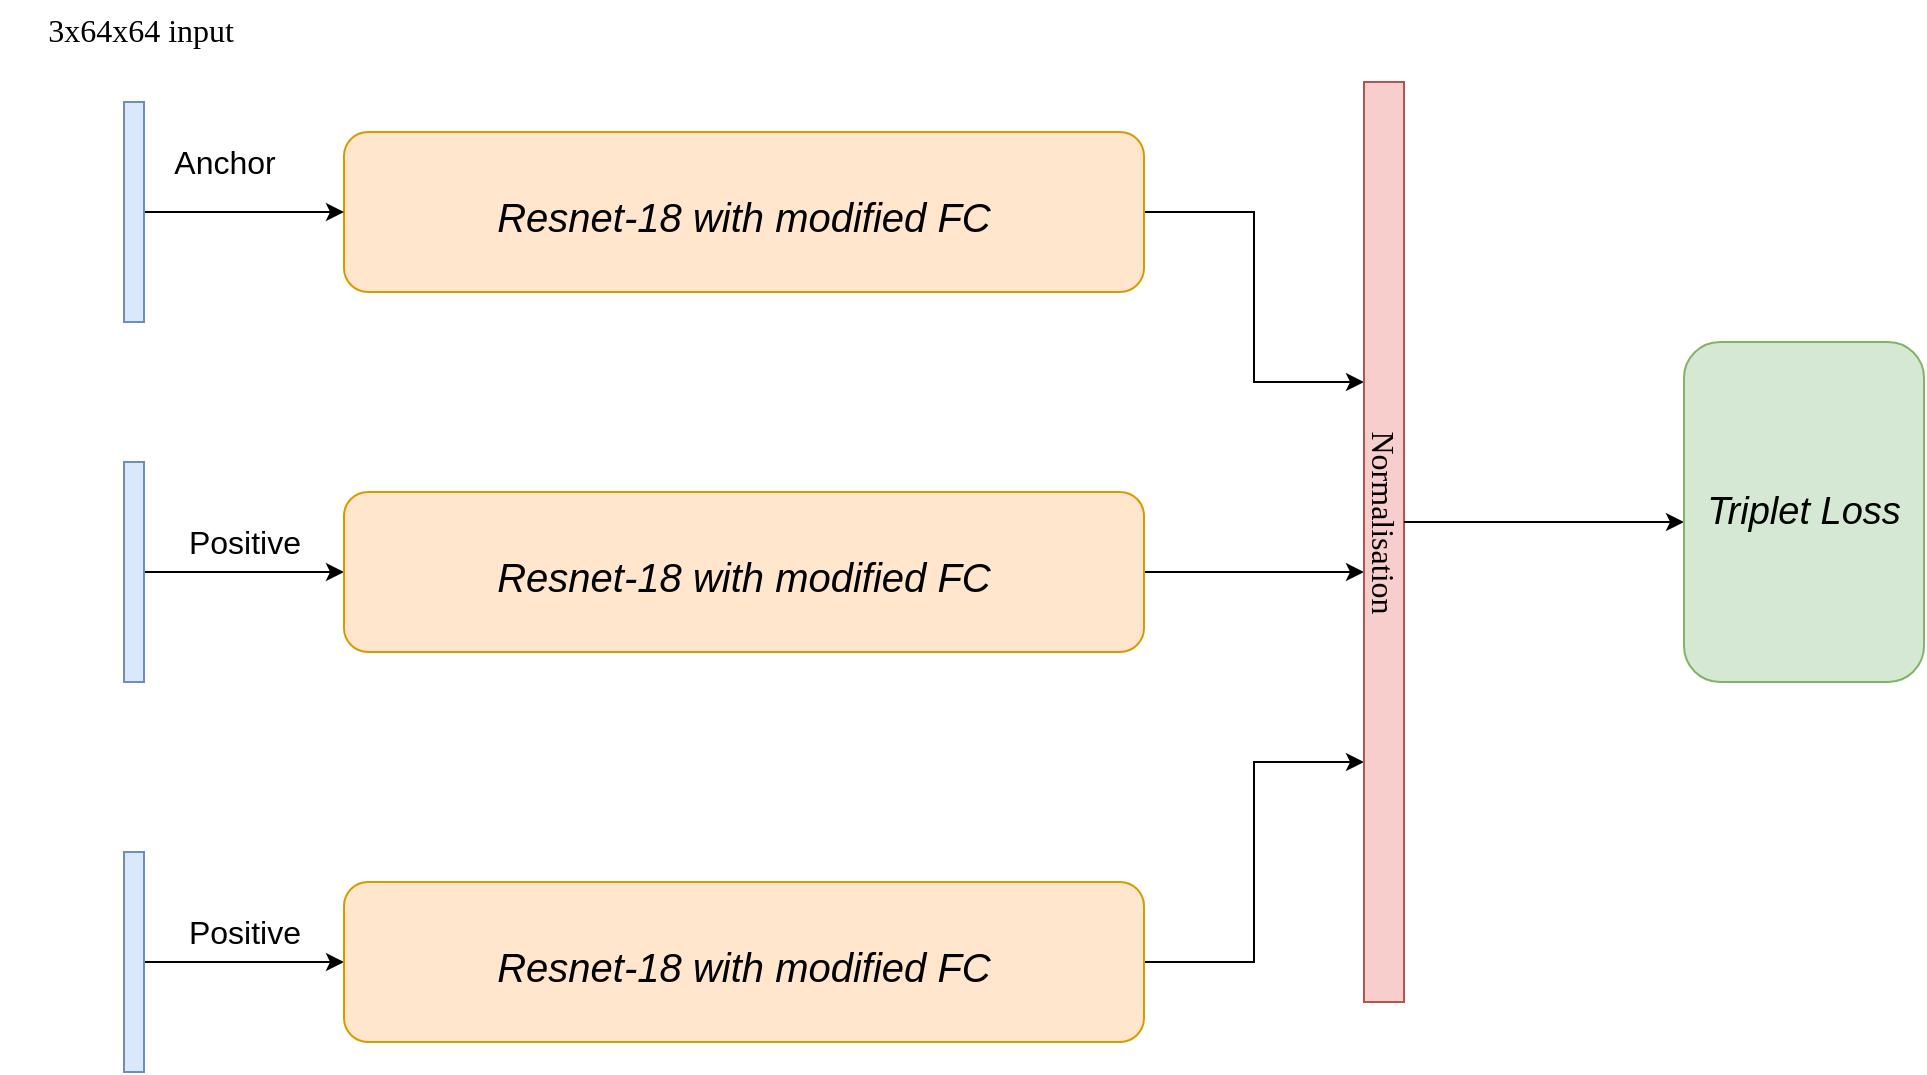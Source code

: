 <mxfile version="20.7.4" type="github">
  <diagram id="N1HtW-ULxWURj5wqntlc" name="第 1 页">
    <mxGraphModel dx="1050" dy="634" grid="0" gridSize="10" guides="1" tooltips="1" connect="1" arrows="1" fold="1" page="1" pageScale="1" pageWidth="1169" pageHeight="1654" math="0" shadow="0">
      <root>
        <mxCell id="0" />
        <mxCell id="1" parent="0" />
        <mxCell id="0T-XDhH-nBM5BwNSj58K-20" value="" style="edgeStyle=orthogonalEdgeStyle;rounded=0;orthogonalLoop=1;jettySize=auto;html=1;fontFamily=Verdana;fontSize=16;" edge="1" parent="1" source="0T-XDhH-nBM5BwNSj58K-1" target="0T-XDhH-nBM5BwNSj58K-16">
          <mxGeometry relative="1" as="geometry">
            <Array as="points">
              <mxPoint x="712" y="273" />
              <mxPoint x="712" y="358" />
            </Array>
          </mxGeometry>
        </mxCell>
        <mxCell id="0T-XDhH-nBM5BwNSj58K-1" value="&lt;font style=&quot;font-size: 29px;&quot;&gt;&lt;i style=&quot;font-size: 20px;&quot;&gt;Resnet-18 with modified FC&lt;font style=&quot;font-size: 16px;&quot;&gt; &lt;br&gt;&lt;/font&gt;&lt;/i&gt;&lt;/font&gt;" style="rounded=1;whiteSpace=wrap;html=1;fillColor=#ffe6cc;strokeColor=#d79b00;" vertex="1" parent="1">
          <mxGeometry x="257" y="233" width="400" height="80" as="geometry" />
        </mxCell>
        <mxCell id="0T-XDhH-nBM5BwNSj58K-3" value="" style="edgeStyle=orthogonalEdgeStyle;rounded=0;orthogonalLoop=1;jettySize=auto;html=1;fontSize=16;" edge="1" parent="1" source="0T-XDhH-nBM5BwNSj58K-2" target="0T-XDhH-nBM5BwNSj58K-1">
          <mxGeometry relative="1" as="geometry" />
        </mxCell>
        <mxCell id="0T-XDhH-nBM5BwNSj58K-2" value="" style="rounded=0;whiteSpace=wrap;html=1;fillColor=#dae8fc;strokeColor=#6c8ebf;" vertex="1" parent="1">
          <mxGeometry x="147" y="218" width="10" height="110" as="geometry" />
        </mxCell>
        <mxCell id="0T-XDhH-nBM5BwNSj58K-5" value="Anchor" style="text;html=1;align=center;verticalAlign=middle;resizable=0;points=[];autosize=1;strokeColor=none;fillColor=none;fontSize=16;" vertex="1" parent="1">
          <mxGeometry x="162" y="233" width="70" height="30" as="geometry" />
        </mxCell>
        <mxCell id="0T-XDhH-nBM5BwNSj58K-10" value="" style="edgeStyle=orthogonalEdgeStyle;rounded=0;orthogonalLoop=1;jettySize=auto;html=1;fontSize=16;" edge="1" parent="1" source="0T-XDhH-nBM5BwNSj58K-6" target="0T-XDhH-nBM5BwNSj58K-9">
          <mxGeometry relative="1" as="geometry" />
        </mxCell>
        <mxCell id="0T-XDhH-nBM5BwNSj58K-6" value="" style="rounded=0;whiteSpace=wrap;html=1;fontSize=16;fillColor=#dae8fc;strokeColor=#6c8ebf;" vertex="1" parent="1">
          <mxGeometry x="147" y="398" width="10" height="110" as="geometry" />
        </mxCell>
        <mxCell id="0T-XDhH-nBM5BwNSj58K-21" value="" style="edgeStyle=orthogonalEdgeStyle;rounded=0;orthogonalLoop=1;jettySize=auto;html=1;fontFamily=Verdana;fontSize=16;" edge="1" parent="1" source="0T-XDhH-nBM5BwNSj58K-9">
          <mxGeometry relative="1" as="geometry">
            <mxPoint x="767" y="453" as="targetPoint" />
          </mxGeometry>
        </mxCell>
        <mxCell id="0T-XDhH-nBM5BwNSj58K-9" value="&lt;font style=&quot;font-size: 29px;&quot;&gt;&lt;i style=&quot;font-size: 20px;&quot;&gt;Resnet-18 with modified FC&lt;font style=&quot;font-size: 16px;&quot;&gt; &lt;br&gt;&lt;/font&gt;&lt;/i&gt;&lt;/font&gt;" style="rounded=1;whiteSpace=wrap;html=1;fillColor=#ffe6cc;strokeColor=#d79b00;" vertex="1" parent="1">
          <mxGeometry x="257" y="413" width="400" height="80" as="geometry" />
        </mxCell>
        <mxCell id="0T-XDhH-nBM5BwNSj58K-11" value="Positive" style="text;html=1;align=center;verticalAlign=middle;resizable=0;points=[];autosize=1;strokeColor=none;fillColor=none;fontSize=16;" vertex="1" parent="1">
          <mxGeometry x="167" y="423" width="80" height="30" as="geometry" />
        </mxCell>
        <mxCell id="0T-XDhH-nBM5BwNSj58K-12" value="" style="edgeStyle=orthogonalEdgeStyle;rounded=0;orthogonalLoop=1;jettySize=auto;html=1;fontSize=16;" edge="1" source="0T-XDhH-nBM5BwNSj58K-13" target="0T-XDhH-nBM5BwNSj58K-14" parent="1">
          <mxGeometry relative="1" as="geometry" />
        </mxCell>
        <mxCell id="0T-XDhH-nBM5BwNSj58K-13" value="" style="rounded=0;whiteSpace=wrap;html=1;fontSize=16;fillColor=#dae8fc;strokeColor=#6c8ebf;" vertex="1" parent="1">
          <mxGeometry x="147" y="593" width="10" height="110" as="geometry" />
        </mxCell>
        <mxCell id="0T-XDhH-nBM5BwNSj58K-22" value="" style="edgeStyle=orthogonalEdgeStyle;rounded=0;orthogonalLoop=1;jettySize=auto;html=1;fontFamily=Verdana;fontSize=16;" edge="1" parent="1" source="0T-XDhH-nBM5BwNSj58K-14" target="0T-XDhH-nBM5BwNSj58K-16">
          <mxGeometry x="0.094" relative="1" as="geometry">
            <Array as="points">
              <mxPoint x="712" y="648" />
              <mxPoint x="712" y="548" />
            </Array>
            <mxPoint as="offset" />
          </mxGeometry>
        </mxCell>
        <mxCell id="0T-XDhH-nBM5BwNSj58K-14" value="&lt;font style=&quot;font-size: 29px;&quot;&gt;&lt;i style=&quot;font-size: 20px;&quot;&gt;Resnet-18 with modified FC&lt;font style=&quot;font-size: 16px;&quot;&gt; &lt;br&gt;&lt;/font&gt;&lt;/i&gt;&lt;/font&gt;" style="rounded=1;whiteSpace=wrap;html=1;fillColor=#ffe6cc;strokeColor=#d79b00;" vertex="1" parent="1">
          <mxGeometry x="257" y="608" width="400" height="80" as="geometry" />
        </mxCell>
        <mxCell id="0T-XDhH-nBM5BwNSj58K-15" value="Positive" style="text;html=1;align=center;verticalAlign=middle;resizable=0;points=[];autosize=1;strokeColor=none;fillColor=none;fontSize=16;" vertex="1" parent="1">
          <mxGeometry x="167" y="618" width="80" height="30" as="geometry" />
        </mxCell>
        <mxCell id="0T-XDhH-nBM5BwNSj58K-16" value="&lt;div&gt;&lt;br&gt;&lt;/div&gt;" style="rounded=0;whiteSpace=wrap;html=1;fontSize=16;align=center;direction=east;fillColor=#f8cecc;strokeColor=#b85450;" vertex="1" parent="1">
          <mxGeometry x="767" y="208" width="20" height="460" as="geometry" />
        </mxCell>
        <mxCell id="0T-XDhH-nBM5BwNSj58K-17" value="3x64x64 input " style="text;html=1;align=center;verticalAlign=middle;resizable=0;points=[];autosize=1;strokeColor=none;fillColor=none;fontSize=16;fontFamily=Verdana;" vertex="1" parent="1">
          <mxGeometry x="85" y="167" width="140" height="30" as="geometry" />
        </mxCell>
        <mxCell id="0T-XDhH-nBM5BwNSj58K-24" value="" style="edgeStyle=orthogonalEdgeStyle;rounded=0;orthogonalLoop=1;jettySize=auto;html=1;fontFamily=Helvetica;fontSize=19;" edge="1" parent="1" target="0T-XDhH-nBM5BwNSj58K-23">
          <mxGeometry relative="1" as="geometry">
            <mxPoint x="787" y="428" as="sourcePoint" />
            <Array as="points">
              <mxPoint x="857" y="428" />
              <mxPoint x="857" y="428" />
            </Array>
          </mxGeometry>
        </mxCell>
        <mxCell id="0T-XDhH-nBM5BwNSj58K-19" value="Normalisation" style="text;html=1;align=center;verticalAlign=middle;resizable=0;points=[];autosize=1;strokeColor=none;fillColor=none;fontSize=16;fontFamily=Verdana;rotation=90;" vertex="1" parent="1">
          <mxGeometry x="712" y="413" width="130" height="30" as="geometry" />
        </mxCell>
        <mxCell id="0T-XDhH-nBM5BwNSj58K-23" value="&lt;div align=&quot;center&quot;&gt;&lt;font face=&quot;Helvetica&quot;&gt;&lt;i&gt;&lt;font style=&quot;font-size: 19px;&quot;&gt;Triplet Loss&lt;/font&gt;&lt;/i&gt;&lt;/font&gt;&lt;/div&gt;" style="rounded=1;whiteSpace=wrap;html=1;fontFamily=Verdana;fontSize=16;align=center;fillColor=#d5e8d4;strokeColor=#82b366;" vertex="1" parent="1">
          <mxGeometry x="927" y="338" width="120" height="170" as="geometry" />
        </mxCell>
      </root>
    </mxGraphModel>
  </diagram>
</mxfile>
